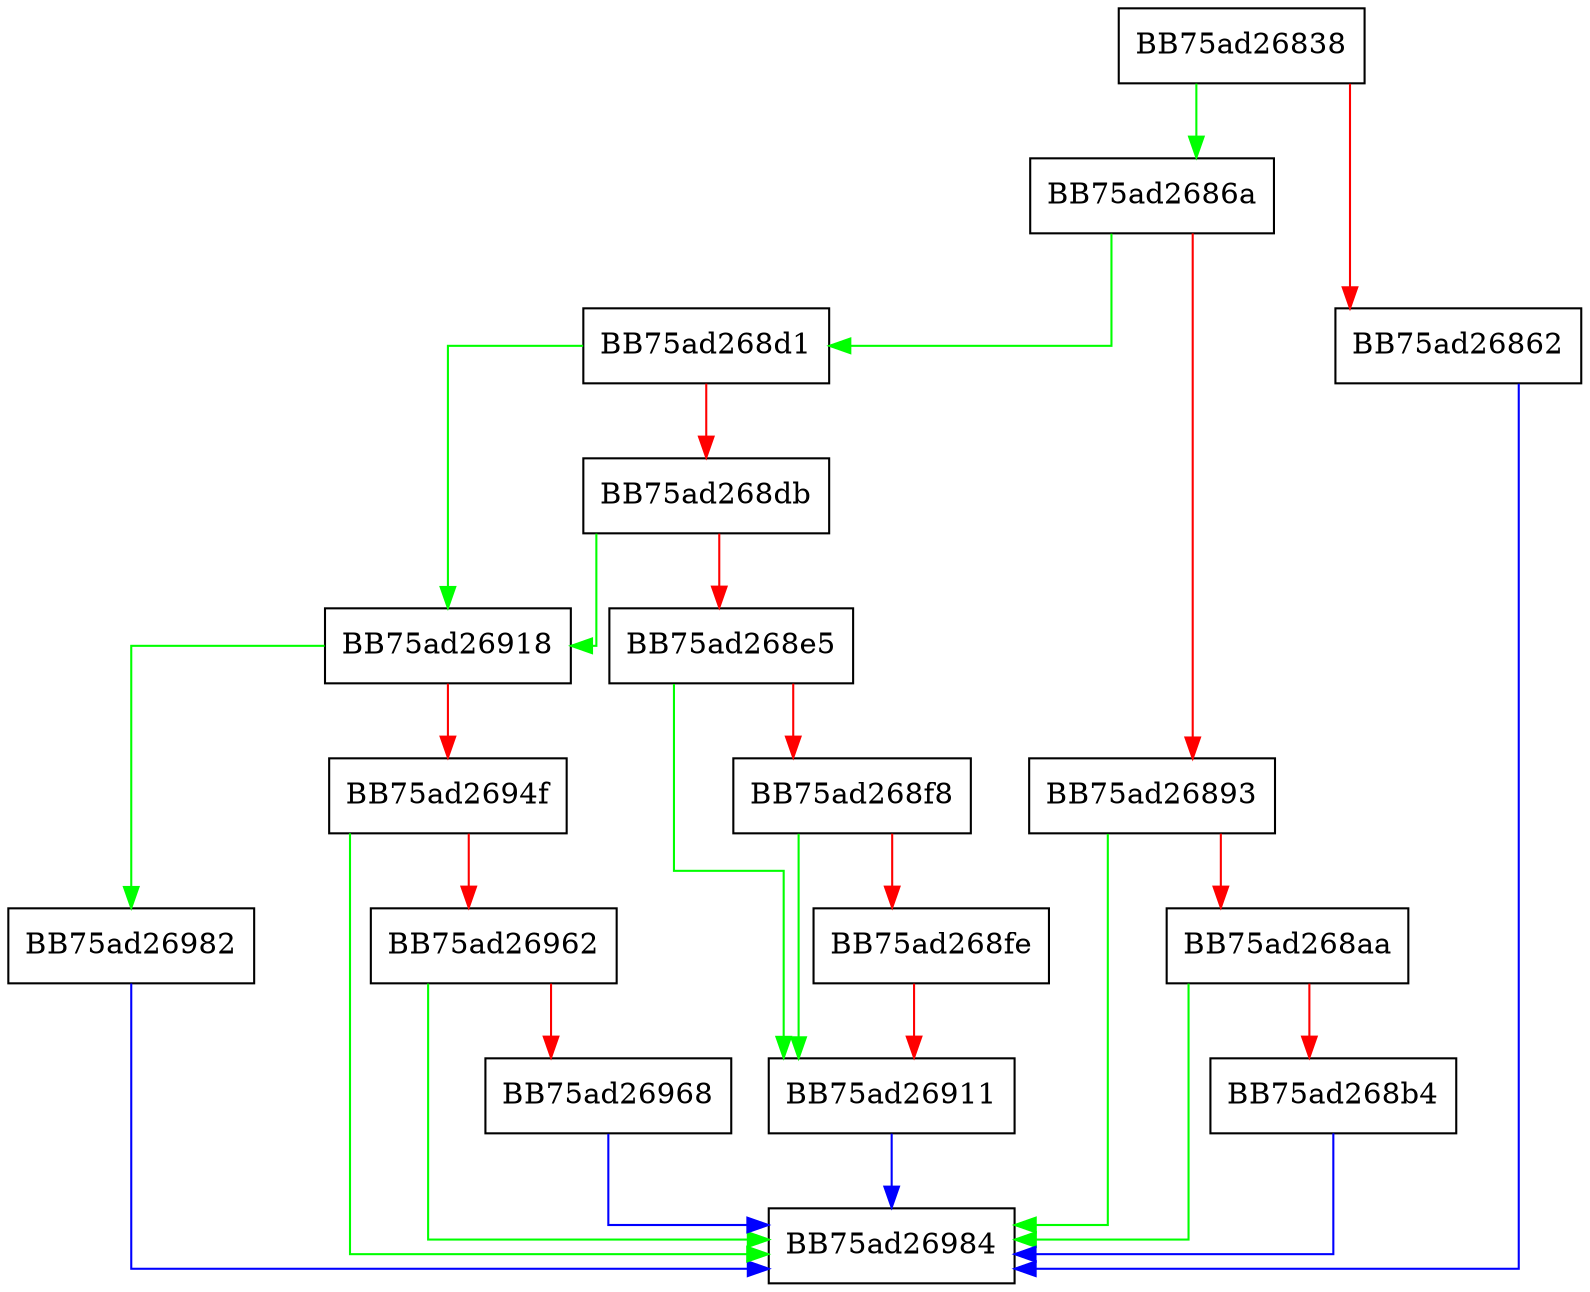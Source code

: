 digraph OpenOfflineKey {
  node [shape="box"];
  graph [splines=ortho];
  BB75ad26838 -> BB75ad2686a [color="green"];
  BB75ad26838 -> BB75ad26862 [color="red"];
  BB75ad26862 -> BB75ad26984 [color="blue"];
  BB75ad2686a -> BB75ad268d1 [color="green"];
  BB75ad2686a -> BB75ad26893 [color="red"];
  BB75ad26893 -> BB75ad26984 [color="green"];
  BB75ad26893 -> BB75ad268aa [color="red"];
  BB75ad268aa -> BB75ad26984 [color="green"];
  BB75ad268aa -> BB75ad268b4 [color="red"];
  BB75ad268b4 -> BB75ad26984 [color="blue"];
  BB75ad268d1 -> BB75ad26918 [color="green"];
  BB75ad268d1 -> BB75ad268db [color="red"];
  BB75ad268db -> BB75ad26918 [color="green"];
  BB75ad268db -> BB75ad268e5 [color="red"];
  BB75ad268e5 -> BB75ad26911 [color="green"];
  BB75ad268e5 -> BB75ad268f8 [color="red"];
  BB75ad268f8 -> BB75ad26911 [color="green"];
  BB75ad268f8 -> BB75ad268fe [color="red"];
  BB75ad268fe -> BB75ad26911 [color="red"];
  BB75ad26911 -> BB75ad26984 [color="blue"];
  BB75ad26918 -> BB75ad26982 [color="green"];
  BB75ad26918 -> BB75ad2694f [color="red"];
  BB75ad2694f -> BB75ad26984 [color="green"];
  BB75ad2694f -> BB75ad26962 [color="red"];
  BB75ad26962 -> BB75ad26984 [color="green"];
  BB75ad26962 -> BB75ad26968 [color="red"];
  BB75ad26968 -> BB75ad26984 [color="blue"];
  BB75ad26982 -> BB75ad26984 [color="blue"];
}